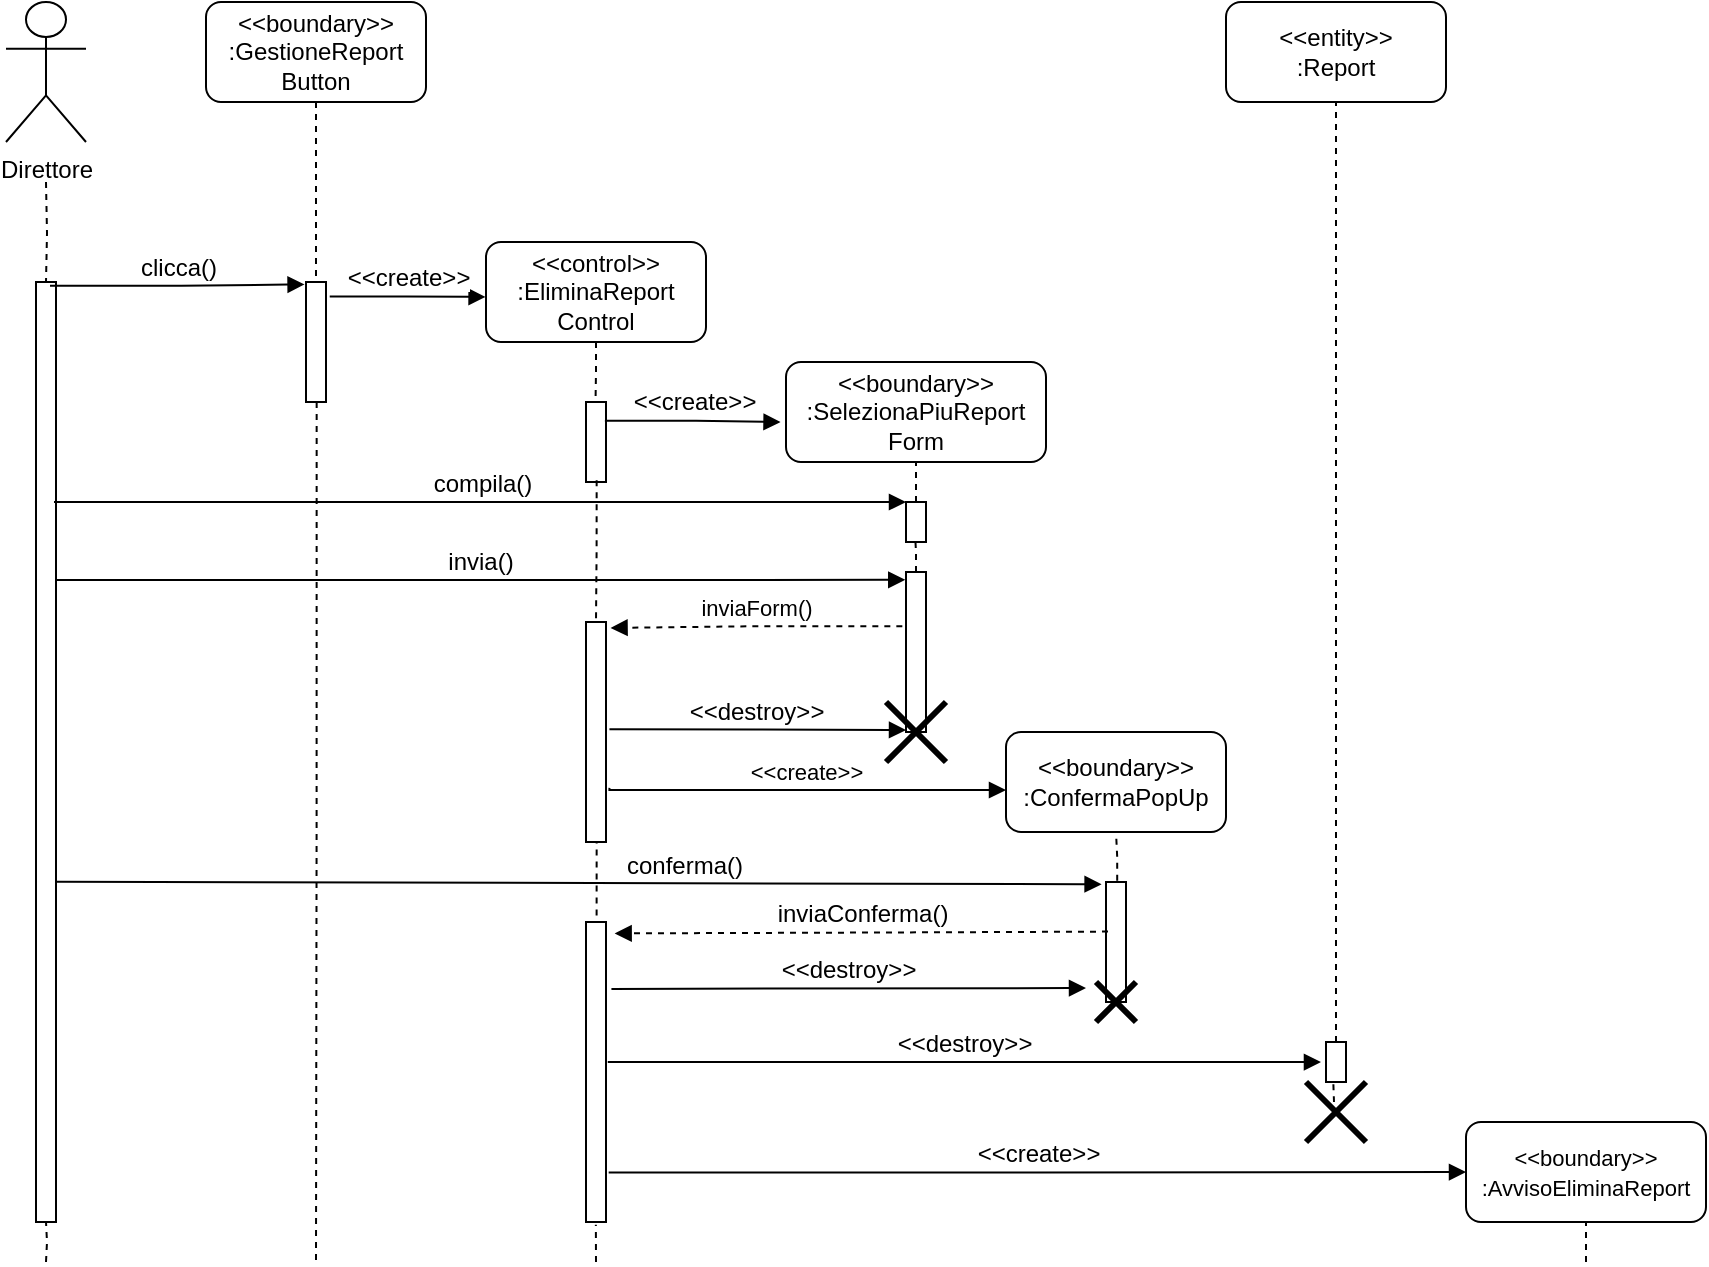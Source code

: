 <mxfile version="15.9.4" type="device"><diagram name="Page-1" id="13e1069c-82ec-6db2-03f1-153e76fe0fe0"><mxGraphModel dx="1038" dy="-322" grid="1" gridSize="10" guides="1" tooltips="1" connect="1" arrows="1" fold="1" page="1" pageScale="1" pageWidth="1100" pageHeight="850" background="none" math="0" shadow="0"><root><mxCell id="0"/><mxCell id="1" parent="0"/><mxCell id="kYW2kT-YFzAEgeHKtyE2-5" value="Direttore" style="shape=umlActor;verticalLabelPosition=bottom;verticalAlign=top;html=1;" parent="1" vertex="1"><mxGeometry x="110" y="890" width="40" height="70" as="geometry"/></mxCell><mxCell id="kYW2kT-YFzAEgeHKtyE2-7" value="" style="endArrow=none;dashed=1;html=1;rounded=0;edgeStyle=orthogonalEdgeStyle;" parent="1" target="kYW2kT-YFzAEgeHKtyE2-8" edge="1"><mxGeometry width="50" height="50" relative="1" as="geometry"><mxPoint x="130" y="980" as="sourcePoint"/><mxPoint x="130" y="920" as="targetPoint"/></mxGeometry></mxCell><mxCell id="kYW2kT-YFzAEgeHKtyE2-8" value="" style="html=1;points=[];perimeter=orthogonalPerimeter;" parent="1" vertex="1"><mxGeometry x="125" y="1030" width="10" height="470" as="geometry"/></mxCell><mxCell id="kYW2kT-YFzAEgeHKtyE2-9" value="&lt;font style=&quot;font-size: 12px&quot;&gt;clicca()&lt;/font&gt;" style="html=1;verticalAlign=bottom;endArrow=block;rounded=0;edgeStyle=orthogonalEdgeStyle;entryX=-0.071;entryY=0.02;entryDx=0;entryDy=0;entryPerimeter=0;exitX=0.7;exitY=0.004;exitDx=0;exitDy=0;exitPerimeter=0;" parent="1" source="kYW2kT-YFzAEgeHKtyE2-8" target="kYW2kT-YFzAEgeHKtyE2-16" edge="1"><mxGeometry width="80" relative="1" as="geometry"><mxPoint x="136" y="1032" as="sourcePoint"/><mxPoint x="250" y="1033" as="targetPoint"/></mxGeometry></mxCell><mxCell id="kYW2kT-YFzAEgeHKtyE2-14" value="&lt;font style=&quot;font-size: 12px&quot;&gt;&amp;lt;&amp;lt;boundary&amp;gt;&amp;gt;&lt;br&gt;:GestioneReport&lt;br&gt;Button&lt;/font&gt;" style="rounded=1;whiteSpace=wrap;html=1;" parent="1" vertex="1"><mxGeometry x="210" y="890" width="110" height="50" as="geometry"/></mxCell><mxCell id="kYW2kT-YFzAEgeHKtyE2-15" value="" style="endArrow=none;dashed=1;html=1;rounded=0;edgeStyle=orthogonalEdgeStyle;exitX=0.5;exitY=1;exitDx=0;exitDy=0;entryX=0.5;entryY=-0.025;entryDx=0;entryDy=0;entryPerimeter=0;" parent="1" source="kYW2kT-YFzAEgeHKtyE2-14" target="kYW2kT-YFzAEgeHKtyE2-16" edge="1"><mxGeometry width="50" height="50" relative="1" as="geometry"><mxPoint x="500" y="1130" as="sourcePoint"/><mxPoint x="265" y="1030" as="targetPoint"/></mxGeometry></mxCell><mxCell id="kYW2kT-YFzAEgeHKtyE2-16" value="" style="html=1;points=[];perimeter=orthogonalPerimeter;" parent="1" vertex="1"><mxGeometry x="260" y="1030" width="10" height="60" as="geometry"/></mxCell><mxCell id="kYW2kT-YFzAEgeHKtyE2-17" value="&lt;font style=&quot;font-size: 12px&quot;&gt;&amp;lt;&amp;lt;create&amp;gt;&amp;gt;&lt;/font&gt;" style="html=1;verticalAlign=bottom;endArrow=block;rounded=0;edgeStyle=orthogonalEdgeStyle;exitX=1.186;exitY=0.121;exitDx=0;exitDy=0;exitPerimeter=0;entryX=-0.002;entryY=0.549;entryDx=0;entryDy=0;entryPerimeter=0;" parent="1" source="kYW2kT-YFzAEgeHKtyE2-16" target="kYW2kT-YFzAEgeHKtyE2-18" edge="1"><mxGeometry width="80" relative="1" as="geometry"><mxPoint x="142.0" y="1041.48" as="sourcePoint"/><mxPoint x="350" y="1037" as="targetPoint"/></mxGeometry></mxCell><mxCell id="kYW2kT-YFzAEgeHKtyE2-18" value="&lt;font style=&quot;font-size: 12px&quot;&gt;&amp;lt;&amp;lt;control&amp;gt;&amp;gt;&lt;br&gt;:EliminaReport&lt;br&gt;Control&lt;/font&gt;" style="rounded=1;whiteSpace=wrap;html=1;" parent="1" vertex="1"><mxGeometry x="350" y="1010" width="110" height="50" as="geometry"/></mxCell><mxCell id="kYW2kT-YFzAEgeHKtyE2-19" value="" style="endArrow=none;dashed=1;html=1;rounded=0;edgeStyle=orthogonalEdgeStyle;exitX=0.5;exitY=1;exitDx=0;exitDy=0;entryX=0.478;entryY=-0.033;entryDx=0;entryDy=0;entryPerimeter=0;" parent="1" source="kYW2kT-YFzAEgeHKtyE2-18" target="kYW2kT-YFzAEgeHKtyE2-20" edge="1"><mxGeometry width="50" height="50" relative="1" as="geometry"><mxPoint x="420" y="1050" as="sourcePoint"/><mxPoint x="405" y="1080" as="targetPoint"/></mxGeometry></mxCell><mxCell id="kYW2kT-YFzAEgeHKtyE2-20" value="" style="html=1;points=[];perimeter=orthogonalPerimeter;" parent="1" vertex="1"><mxGeometry x="400" y="1090" width="10" height="40" as="geometry"/></mxCell><mxCell id="kYW2kT-YFzAEgeHKtyE2-23" value="&lt;font style=&quot;font-size: 12px&quot;&gt;&amp;lt;&amp;lt;create&amp;gt;&amp;gt;&lt;/font&gt;" style="html=1;verticalAlign=bottom;endArrow=block;rounded=0;edgeStyle=orthogonalEdgeStyle;exitX=0.945;exitY=0.234;exitDx=0;exitDy=0;exitPerimeter=0;entryX=-0.021;entryY=0.601;entryDx=0;entryDy=0;entryPerimeter=0;" parent="1" source="kYW2kT-YFzAEgeHKtyE2-20" target="kYW2kT-YFzAEgeHKtyE2-24" edge="1"><mxGeometry width="80" relative="1" as="geometry"><mxPoint x="281.86" y="1047.26" as="sourcePoint"/><mxPoint x="500" y="1102" as="targetPoint"/></mxGeometry></mxCell><mxCell id="kYW2kT-YFzAEgeHKtyE2-24" value="&lt;font style=&quot;font-size: 12px&quot;&gt;&amp;lt;&amp;lt;boundary&amp;gt;&amp;gt;&lt;br&gt;:SelezionaPiuReport&lt;br&gt;Form&lt;/font&gt;" style="rounded=1;whiteSpace=wrap;html=1;" parent="1" vertex="1"><mxGeometry x="500" y="1070" width="130" height="50" as="geometry"/></mxCell><mxCell id="kYW2kT-YFzAEgeHKtyE2-25" value="" style="endArrow=none;dashed=1;html=1;rounded=0;edgeStyle=orthogonalEdgeStyle;entryX=0.5;entryY=1;entryDx=0;entryDy=0;exitX=0.5;exitY=0;exitDx=0;exitDy=0;exitPerimeter=0;" parent="1" source="kYW2kT-YFzAEgeHKtyE2-26" target="kYW2kT-YFzAEgeHKtyE2-24" edge="1"><mxGeometry width="50" height="50" relative="1" as="geometry"><mxPoint x="555" y="1140" as="sourcePoint"/><mxPoint x="470" y="1090" as="targetPoint"/></mxGeometry></mxCell><mxCell id="kYW2kT-YFzAEgeHKtyE2-26" value="" style="html=1;points=[];perimeter=orthogonalPerimeter;" parent="1" vertex="1"><mxGeometry x="560" y="1140" width="10" height="20" as="geometry"/></mxCell><mxCell id="kYW2kT-YFzAEgeHKtyE2-27" value="&lt;font style=&quot;font-size: 12px&quot;&gt;compila()&lt;/font&gt;" style="html=1;verticalAlign=bottom;endArrow=block;rounded=0;edgeStyle=orthogonalEdgeStyle;exitX=0.9;exitY=0.234;exitDx=0;exitDy=0;exitPerimeter=0;" parent="1" source="kYW2kT-YFzAEgeHKtyE2-8" edge="1"><mxGeometry width="80" relative="1" as="geometry"><mxPoint x="140" y="1140" as="sourcePoint"/><mxPoint x="560" y="1140" as="targetPoint"/></mxGeometry></mxCell><mxCell id="kYW2kT-YFzAEgeHKtyE2-29" value="&lt;font style=&quot;font-size: 12px&quot;&gt;invia()&lt;/font&gt;" style="html=1;verticalAlign=bottom;endArrow=block;rounded=0;edgeStyle=orthogonalEdgeStyle;exitX=1;exitY=0.317;exitDx=0;exitDy=0;exitPerimeter=0;entryX=-0.037;entryY=0.049;entryDx=0;entryDy=0;entryPerimeter=0;" parent="1" source="kYW2kT-YFzAEgeHKtyE2-8" target="kYW2kT-YFzAEgeHKtyE2-37" edge="1"><mxGeometry width="80" relative="1" as="geometry"><mxPoint x="147.03" y="1149.52" as="sourcePoint"/><mxPoint x="550" y="1179" as="targetPoint"/></mxGeometry></mxCell><mxCell id="kYW2kT-YFzAEgeHKtyE2-31" value="" style="endArrow=none;dashed=1;html=1;rounded=0;edgeStyle=orthogonalEdgeStyle;exitX=0.533;exitY=1;exitDx=0;exitDy=0;exitPerimeter=0;" parent="1" source="kYW2kT-YFzAEgeHKtyE2-16" edge="1"><mxGeometry width="50" height="50" relative="1" as="geometry"><mxPoint x="263" y="1100" as="sourcePoint"/><mxPoint x="265" y="1520" as="targetPoint"/></mxGeometry></mxCell><mxCell id="kYW2kT-YFzAEgeHKtyE2-32" value="" style="endArrow=none;dashed=1;html=1;rounded=0;edgeStyle=orthogonalEdgeStyle;exitX=0.533;exitY=0.979;exitDx=0;exitDy=0;exitPerimeter=0;startArrow=none;" parent="1" source="kYW2kT-YFzAEgeHKtyE2-35" edge="1"><mxGeometry width="50" height="50" relative="1" as="geometry"><mxPoint x="570" y="1210" as="sourcePoint"/><mxPoint x="405" y="1400" as="targetPoint"/></mxGeometry></mxCell><mxCell id="kYW2kT-YFzAEgeHKtyE2-34" value="" style="endArrow=none;dashed=1;html=1;rounded=0;edgeStyle=orthogonalEdgeStyle;startArrow=none;entryX=0.474;entryY=1.003;entryDx=0;entryDy=0;entryPerimeter=0;" parent="1" source="kYW2kT-YFzAEgeHKtyE2-37" target="kYW2kT-YFzAEgeHKtyE2-26" edge="1"><mxGeometry width="50" height="50" relative="1" as="geometry"><mxPoint x="557" y="1400" as="sourcePoint"/><mxPoint x="557" y="1160" as="targetPoint"/></mxGeometry></mxCell><mxCell id="kYW2kT-YFzAEgeHKtyE2-35" value="" style="html=1;points=[];perimeter=orthogonalPerimeter;" parent="1" vertex="1"><mxGeometry x="400" y="1200" width="10" height="110" as="geometry"/></mxCell><mxCell id="kYW2kT-YFzAEgeHKtyE2-36" value="" style="endArrow=none;dashed=1;html=1;rounded=0;edgeStyle=orthogonalEdgeStyle;exitX=0.533;exitY=0.979;exitDx=0;exitDy=0;exitPerimeter=0;" parent="1" source="kYW2kT-YFzAEgeHKtyE2-20" target="kYW2kT-YFzAEgeHKtyE2-35" edge="1"><mxGeometry width="50" height="50" relative="1" as="geometry"><mxPoint x="405.33" y="1129.16" as="sourcePoint"/><mxPoint x="405" y="1400" as="targetPoint"/></mxGeometry></mxCell><mxCell id="kYW2kT-YFzAEgeHKtyE2-37" value="" style="html=1;points=[];perimeter=orthogonalPerimeter;" parent="1" vertex="1"><mxGeometry x="560" y="1175" width="10" height="80" as="geometry"/></mxCell><mxCell id="kYW2kT-YFzAEgeHKtyE2-39" value="inviaForm()" style="html=1;verticalAlign=bottom;endArrow=block;rounded=0;edgeStyle=orthogonalEdgeStyle;exitX=-0.183;exitY=0.339;exitDx=0;exitDy=0;exitPerimeter=0;entryX=1.228;entryY=0.027;entryDx=0;entryDy=0;entryPerimeter=0;dashed=1;" parent="1" source="kYW2kT-YFzAEgeHKtyE2-37" target="kYW2kT-YFzAEgeHKtyE2-35" edge="1"><mxGeometry width="80" relative="1" as="geometry"><mxPoint x="470" y="1200" as="sourcePoint"/><mxPoint x="420" y="1203" as="targetPoint"/></mxGeometry></mxCell><mxCell id="kYW2kT-YFzAEgeHKtyE2-40" value="&lt;font style=&quot;font-size: 12px&quot;&gt;&amp;lt;&amp;lt;destroy&amp;gt;&amp;gt;&lt;/font&gt;" style="html=1;verticalAlign=bottom;endArrow=block;rounded=0;edgeStyle=orthogonalEdgeStyle;exitX=1.172;exitY=0.488;exitDx=0;exitDy=0;exitPerimeter=0;" parent="1" edge="1" source="kYW2kT-YFzAEgeHKtyE2-35"><mxGeometry width="80" relative="1" as="geometry"><mxPoint x="420" y="1254" as="sourcePoint"/><mxPoint x="560" y="1254" as="targetPoint"/></mxGeometry></mxCell><mxCell id="kYW2kT-YFzAEgeHKtyE2-41" value="" style="shape=umlDestroy;whiteSpace=wrap;html=1;strokeWidth=3;" parent="1" vertex="1"><mxGeometry x="550" y="1240" width="30" height="30" as="geometry"/></mxCell><mxCell id="kYW2kT-YFzAEgeHKtyE2-42" value="&lt;font style=&quot;font-size: 12px&quot;&gt;&amp;lt;&amp;lt;entity&amp;gt;&amp;gt;&lt;br&gt;:Report&lt;/font&gt;" style="rounded=1;whiteSpace=wrap;html=1;" parent="1" vertex="1"><mxGeometry x="720" y="890" width="110" height="50" as="geometry"/></mxCell><mxCell id="kYW2kT-YFzAEgeHKtyE2-44" value="" style="endArrow=none;dashed=1;html=1;rounded=0;edgeStyle=orthogonalEdgeStyle;entryX=0.5;entryY=1;entryDx=0;entryDy=0;startArrow=none;" parent="1" source="kYW2kT-YFzAEgeHKtyE2-45" target="kYW2kT-YFzAEgeHKtyE2-42" edge="1"><mxGeometry width="50" height="50" relative="1" as="geometry"><mxPoint x="685" y="1304.138" as="sourcePoint"/><mxPoint x="670" y="950" as="targetPoint"/></mxGeometry></mxCell><mxCell id="kYW2kT-YFzAEgeHKtyE2-45" value="" style="html=1;points=[];perimeter=orthogonalPerimeter;" parent="1" vertex="1"><mxGeometry x="770" y="1410" width="10" height="20" as="geometry"/></mxCell><mxCell id="kYW2kT-YFzAEgeHKtyE2-58" value="&amp;lt;&amp;lt;create&amp;gt;&amp;gt;" style="html=1;verticalAlign=bottom;endArrow=block;rounded=0;edgeStyle=orthogonalEdgeStyle;exitX=1.172;exitY=0.754;exitDx=0;exitDy=0;exitPerimeter=0;" parent="1" source="kYW2kT-YFzAEgeHKtyE2-35" edge="1"><mxGeometry width="80" relative="1" as="geometry"><mxPoint x="420" y="1284" as="sourcePoint"/><mxPoint x="610" y="1284" as="targetPoint"/><Array as="points"><mxPoint x="412" y="1284"/></Array></mxGeometry></mxCell><mxCell id="kYW2kT-YFzAEgeHKtyE2-59" value="&lt;span&gt;&amp;lt;&amp;lt;boundary&amp;gt;&amp;gt;&lt;br&gt;:ConfermaPopUp&lt;/span&gt;" style="rounded=1;whiteSpace=wrap;html=1;" parent="1" vertex="1"><mxGeometry x="610" y="1255" width="110" height="50" as="geometry"/></mxCell><mxCell id="kYW2kT-YFzAEgeHKtyE2-60" value="" style="endArrow=none;dashed=1;html=1;rounded=0;edgeStyle=orthogonalEdgeStyle;entryX=0.5;entryY=1;entryDx=0;entryDy=0;exitX=0.56;exitY=-0.01;exitDx=0;exitDy=0;exitPerimeter=0;" parent="1" source="kYW2kT-YFzAEgeHKtyE2-61" target="kYW2kT-YFzAEgeHKtyE2-59" edge="1"><mxGeometry width="50" height="50" relative="1" as="geometry"><mxPoint x="665" y="1330" as="sourcePoint"/><mxPoint x="710" y="1220" as="targetPoint"/></mxGeometry></mxCell><mxCell id="kYW2kT-YFzAEgeHKtyE2-61" value="" style="html=1;points=[];perimeter=orthogonalPerimeter;" parent="1" vertex="1"><mxGeometry x="660" y="1330" width="10" height="60" as="geometry"/></mxCell><mxCell id="kYW2kT-YFzAEgeHKtyE2-62" value="&lt;font style=&quot;font-size: 12px&quot;&gt;conferma()&lt;/font&gt;" style="html=1;verticalAlign=bottom;endArrow=block;rounded=0;exitX=0.976;exitY=0.638;exitDx=0;exitDy=0;exitPerimeter=0;entryX=-0.221;entryY=0.019;entryDx=0;entryDy=0;entryPerimeter=0;" parent="1" source="kYW2kT-YFzAEgeHKtyE2-8" target="kYW2kT-YFzAEgeHKtyE2-61" edge="1"><mxGeometry x="0.2" width="80" relative="1" as="geometry"><mxPoint x="150" y="1350" as="sourcePoint"/><mxPoint x="660" y="1339" as="targetPoint"/><mxPoint as="offset"/></mxGeometry></mxCell><mxCell id="kYW2kT-YFzAEgeHKtyE2-63" value="&lt;font style=&quot;font-size: 12px&quot;&gt;inviaConferma()&lt;/font&gt;" style="html=1;verticalAlign=bottom;endArrow=block;rounded=0;edgeStyle=orthogonalEdgeStyle;entryX=1.433;entryY=0.038;entryDx=0;entryDy=0;entryPerimeter=0;dashed=1;" parent="1" edge="1" target="x_3DJ9QusvWtN6zH4RCO-2"><mxGeometry width="80" relative="1" as="geometry"><mxPoint x="661" y="1354.8" as="sourcePoint"/><mxPoint x="420" y="1355" as="targetPoint"/><Array as="points"/></mxGeometry></mxCell><mxCell id="kYW2kT-YFzAEgeHKtyE2-64" value="&lt;font style=&quot;font-size: 12px&quot;&gt;&amp;lt;&amp;lt;destroy&amp;gt;&amp;gt;&lt;/font&gt;" style="html=1;verticalAlign=bottom;endArrow=block;rounded=0;edgeStyle=orthogonalEdgeStyle;exitX=1.271;exitY=0.223;exitDx=0;exitDy=0;exitPerimeter=0;" parent="1" source="x_3DJ9QusvWtN6zH4RCO-2" edge="1"><mxGeometry width="80" relative="1" as="geometry"><mxPoint x="420" y="1375" as="sourcePoint"/><mxPoint x="650" y="1383" as="targetPoint"/></mxGeometry></mxCell><mxCell id="kYW2kT-YFzAEgeHKtyE2-66" value="" style="shape=umlDestroy;whiteSpace=wrap;html=1;strokeWidth=3;" parent="1" vertex="1"><mxGeometry x="655" y="1380" width="20" height="20" as="geometry"/></mxCell><mxCell id="kYW2kT-YFzAEgeHKtyE2-67" value="" style="endArrow=none;dashed=1;html=1;rounded=0;edgeStyle=orthogonalEdgeStyle;entryX=0.44;entryY=0.992;entryDx=0;entryDy=0;entryPerimeter=0;" parent="1" target="kYW2kT-YFzAEgeHKtyE2-61" edge="1"><mxGeometry width="50" height="50" relative="1" as="geometry"><mxPoint x="664" y="1390" as="sourcePoint"/><mxPoint x="660" y="1370" as="targetPoint"/></mxGeometry></mxCell><mxCell id="kYW2kT-YFzAEgeHKtyE2-69" value="&lt;font style=&quot;font-size: 12px&quot;&gt;&amp;lt;&amp;lt;destroy&amp;gt;&amp;gt;&lt;/font&gt;" style="html=1;verticalAlign=bottom;endArrow=block;rounded=0;edgeStyle=orthogonalEdgeStyle;entryX=-0.252;entryY=0.503;entryDx=0;entryDy=0;entryPerimeter=0;exitX=1.089;exitY=0.467;exitDx=0;exitDy=0;exitPerimeter=0;" parent="1" source="x_3DJ9QusvWtN6zH4RCO-2" target="kYW2kT-YFzAEgeHKtyE2-45" edge="1"><mxGeometry width="80" relative="1" as="geometry"><mxPoint x="420" y="1420" as="sourcePoint"/><mxPoint x="710" y="1420" as="targetPoint"/></mxGeometry></mxCell><mxCell id="kYW2kT-YFzAEgeHKtyE2-70" value="" style="endArrow=none;dashed=1;html=1;rounded=0;edgeStyle=orthogonalEdgeStyle;exitX=0.369;exitY=1.055;exitDx=0;exitDy=0;exitPerimeter=0;" parent="1" source="kYW2kT-YFzAEgeHKtyE2-45" edge="1"><mxGeometry width="50" height="50" relative="1" as="geometry"><mxPoint x="760" y="1400" as="sourcePoint"/><mxPoint x="774" y="1440" as="targetPoint"/></mxGeometry></mxCell><mxCell id="kYW2kT-YFzAEgeHKtyE2-71" value="" style="shape=umlDestroy;whiteSpace=wrap;html=1;strokeWidth=3;" parent="1" vertex="1"><mxGeometry x="760" y="1430" width="30" height="30" as="geometry"/></mxCell><mxCell id="kYW2kT-YFzAEgeHKtyE2-72" value="&lt;font style=&quot;font-size: 12px&quot;&gt;&amp;lt;&amp;lt;create&amp;gt;&amp;gt;&lt;/font&gt;" style="html=1;verticalAlign=bottom;endArrow=block;rounded=0;edgeStyle=orthogonalEdgeStyle;entryX=0;entryY=0.5;entryDx=0;entryDy=0;exitX=1.134;exitY=0.835;exitDx=0;exitDy=0;exitPerimeter=0;" parent="1" source="x_3DJ9QusvWtN6zH4RCO-2" target="kYW2kT-YFzAEgeHKtyE2-73" edge="1"><mxGeometry width="80" relative="1" as="geometry"><mxPoint x="430" y="1475" as="sourcePoint"/><mxPoint x="840" y="1480" as="targetPoint"/></mxGeometry></mxCell><mxCell id="kYW2kT-YFzAEgeHKtyE2-73" value="&lt;span style=&quot;font-size: 11px&quot;&gt;&amp;lt;&amp;lt;boundary&amp;gt;&amp;gt;&lt;br&gt;:AvvisoEliminaReport&lt;/span&gt;" style="rounded=1;whiteSpace=wrap;html=1;" parent="1" vertex="1"><mxGeometry x="840" y="1450" width="120" height="50" as="geometry"/></mxCell><mxCell id="kYW2kT-YFzAEgeHKtyE2-76" value="" style="endArrow=none;dashed=1;html=1;rounded=0;edgeStyle=orthogonalEdgeStyle;" parent="1" target="kYW2kT-YFzAEgeHKtyE2-8" edge="1"><mxGeometry width="50" height="50" relative="1" as="geometry"><mxPoint x="130" y="1520" as="sourcePoint"/><mxPoint x="130" y="1510" as="targetPoint"/></mxGeometry></mxCell><mxCell id="o1pqGK8A-UJRmUspB-3Y-3" value="" style="endArrow=none;dashed=1;html=1;rounded=0;entryX=0.5;entryY=1;entryDx=0;entryDy=0;" parent="1" target="kYW2kT-YFzAEgeHKtyE2-73" edge="1"><mxGeometry width="50" height="50" relative="1" as="geometry"><mxPoint x="900" y="1520" as="sourcePoint"/><mxPoint x="550" y="1500" as="targetPoint"/></mxGeometry></mxCell><mxCell id="x_3DJ9QusvWtN6zH4RCO-2" value="" style="html=1;points=[];perimeter=orthogonalPerimeter;" vertex="1" parent="1"><mxGeometry x="400" y="1350" width="10" height="150" as="geometry"/></mxCell><mxCell id="x_3DJ9QusvWtN6zH4RCO-5" value="" style="endArrow=none;dashed=1;html=1;rounded=0;entryX=0.493;entryY=1.009;entryDx=0;entryDy=0;entryPerimeter=0;" edge="1" parent="1" target="x_3DJ9QusvWtN6zH4RCO-2"><mxGeometry width="50" height="50" relative="1" as="geometry"><mxPoint x="405" y="1520" as="sourcePoint"/><mxPoint x="140" y="1510" as="targetPoint"/></mxGeometry></mxCell></root></mxGraphModel></diagram></mxfile>